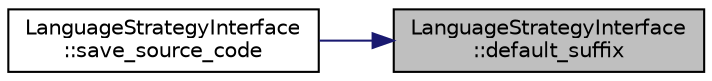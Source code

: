 digraph "LanguageStrategyInterface::default_suffix"
{
 // LATEX_PDF_SIZE
  edge [fontname="Helvetica",fontsize="10",labelfontname="Helvetica",labelfontsize="10"];
  node [fontname="Helvetica",fontsize="10",shape=record];
  rankdir="RL";
  Node12 [label="LanguageStrategyInterface\l::default_suffix",height=0.2,width=0.4,color="black", fillcolor="grey75", style="filled", fontcolor="black",tooltip=" "];
  Node12 -> Node13 [dir="back",color="midnightblue",fontsize="10",style="solid",fontname="Helvetica"];
  Node13 [label="LanguageStrategyInterface\l::save_source_code",height=0.2,width=0.4,color="black", fillcolor="white", style="filled",URL="$class_language_strategy_interface.html#a77449aa0a2dbfee7a00b3ecac50c7c0b",tooltip=" "];
}
